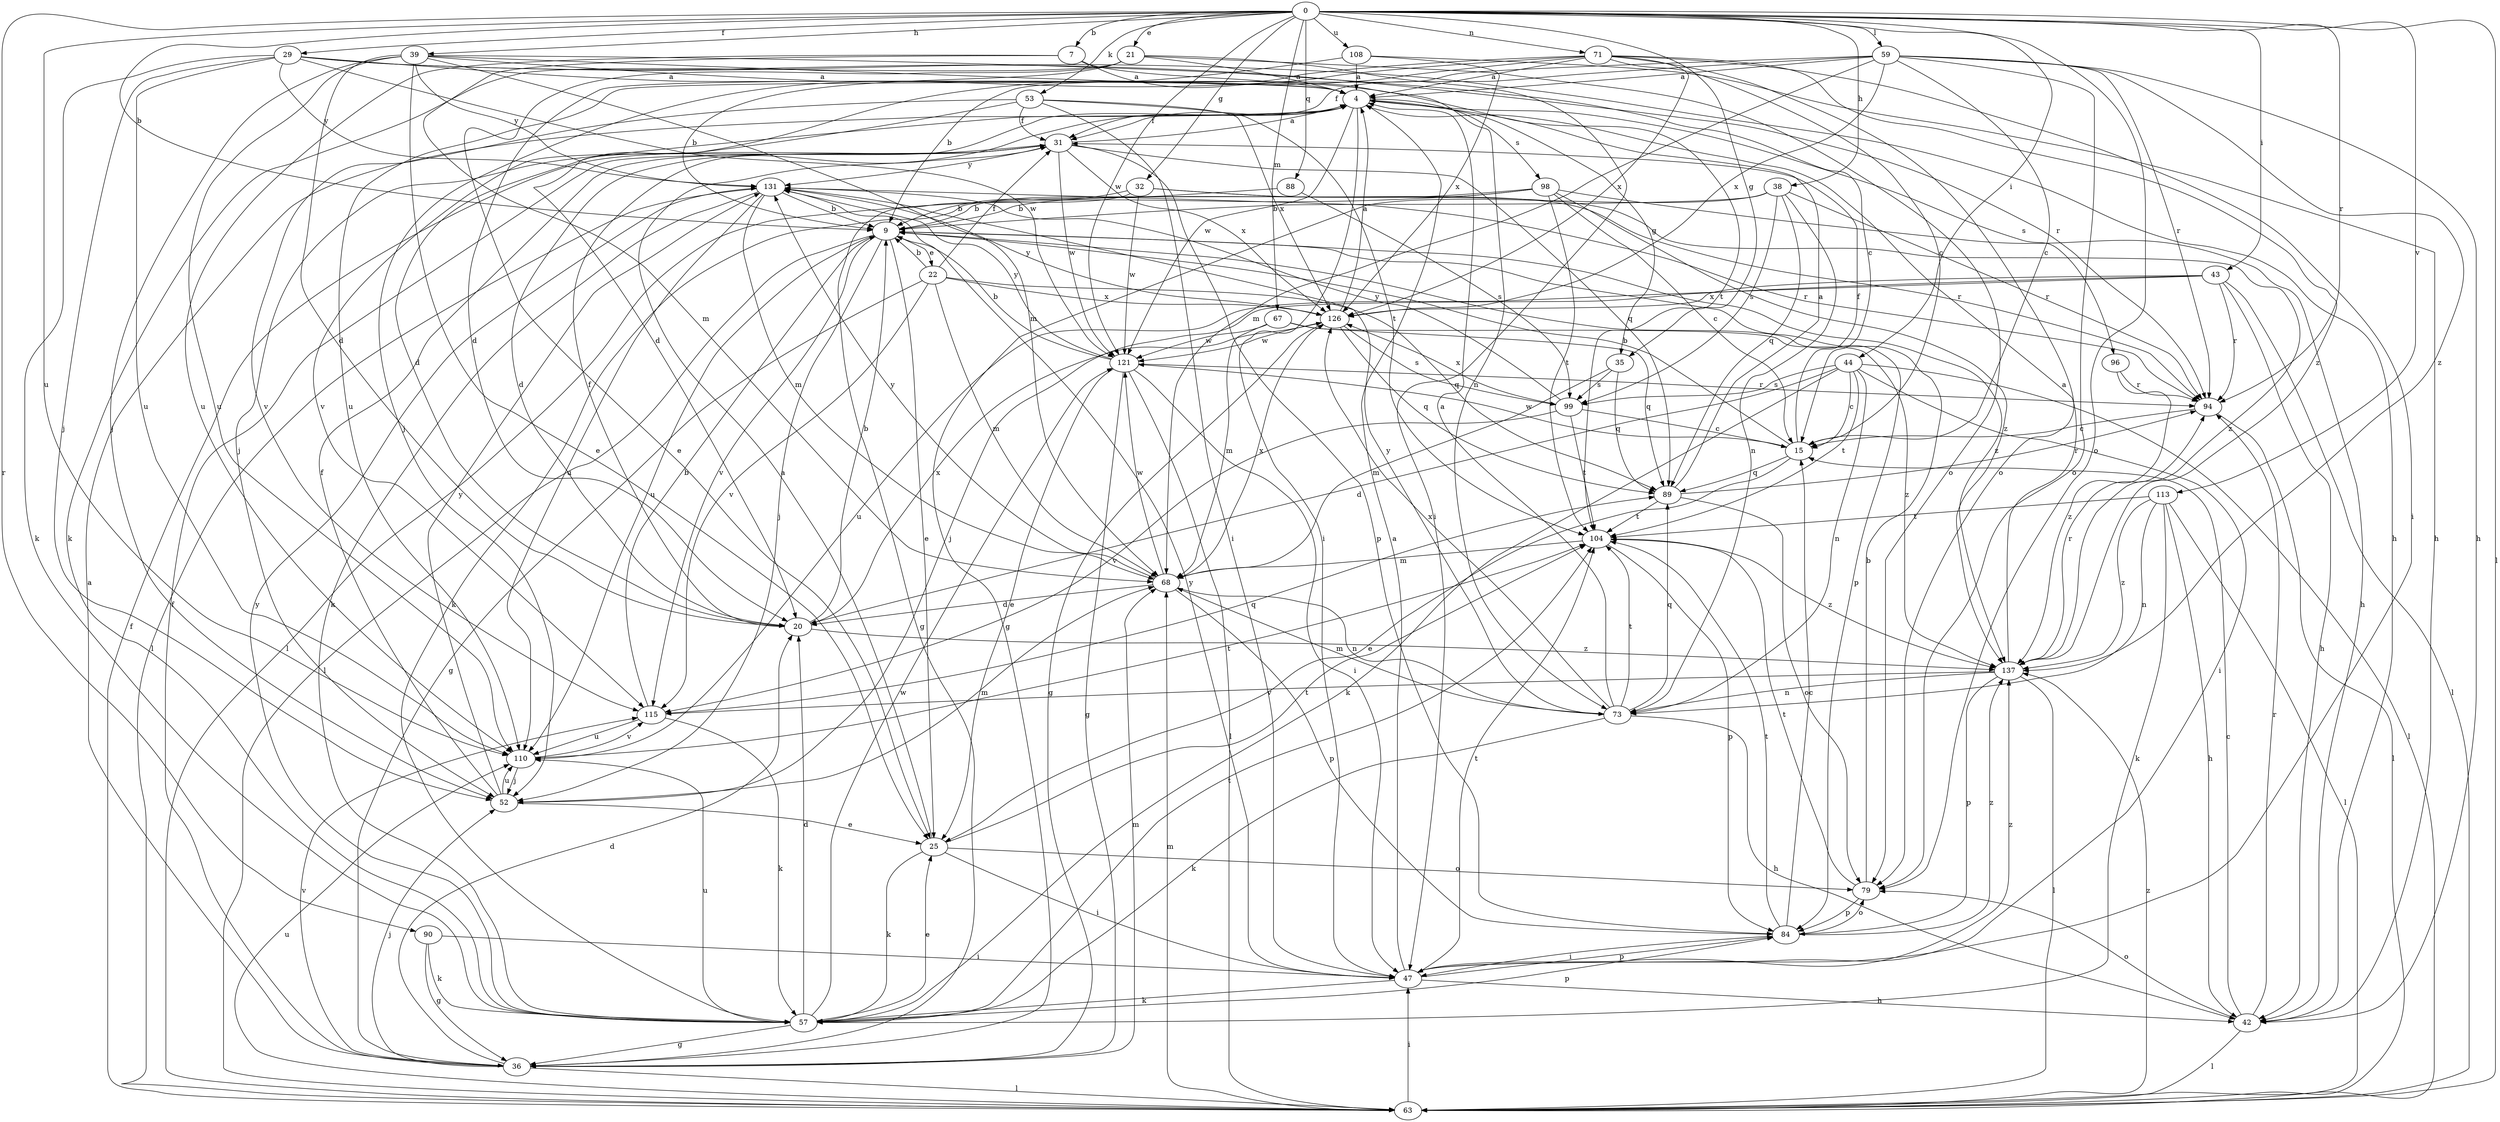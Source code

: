 strict digraph  {
0;
4;
7;
9;
15;
20;
21;
22;
25;
29;
31;
32;
35;
36;
38;
39;
42;
43;
44;
47;
52;
53;
57;
59;
63;
67;
68;
71;
73;
79;
84;
88;
89;
90;
94;
96;
98;
99;
104;
108;
110;
113;
115;
121;
126;
131;
137;
0 -> 7  [label=b];
0 -> 9  [label=b];
0 -> 21  [label=e];
0 -> 29  [label=f];
0 -> 32  [label=g];
0 -> 35  [label=g];
0 -> 38  [label=h];
0 -> 39  [label=h];
0 -> 43  [label=i];
0 -> 44  [label=i];
0 -> 53  [label=k];
0 -> 59  [label=l];
0 -> 63  [label=l];
0 -> 67  [label=m];
0 -> 71  [label=n];
0 -> 79  [label=o];
0 -> 88  [label=q];
0 -> 90  [label=r];
0 -> 94  [label=r];
0 -> 108  [label=u];
0 -> 110  [label=u];
0 -> 113  [label=v];
0 -> 121  [label=w];
4 -> 31  [label=f];
4 -> 35  [label=g];
4 -> 47  [label=i];
4 -> 52  [label=j];
4 -> 96  [label=s];
4 -> 98  [label=s];
4 -> 115  [label=v];
4 -> 121  [label=w];
7 -> 4  [label=a];
7 -> 68  [label=m];
7 -> 73  [label=n];
7 -> 110  [label=u];
9 -> 22  [label=e];
9 -> 25  [label=e];
9 -> 52  [label=j];
9 -> 63  [label=l];
9 -> 84  [label=p];
9 -> 110  [label=u];
9 -> 115  [label=v];
9 -> 137  [label=z];
15 -> 9  [label=b];
15 -> 25  [label=e];
15 -> 31  [label=f];
15 -> 89  [label=q];
15 -> 121  [label=w];
20 -> 9  [label=b];
20 -> 31  [label=f];
20 -> 126  [label=x];
20 -> 137  [label=z];
21 -> 4  [label=a];
21 -> 9  [label=b];
21 -> 25  [label=e];
21 -> 47  [label=i];
21 -> 57  [label=k];
21 -> 79  [label=o];
22 -> 9  [label=b];
22 -> 31  [label=f];
22 -> 36  [label=g];
22 -> 68  [label=m];
22 -> 89  [label=q];
22 -> 115  [label=v];
22 -> 126  [label=x];
25 -> 4  [label=a];
25 -> 47  [label=i];
25 -> 57  [label=k];
25 -> 79  [label=o];
25 -> 104  [label=t];
29 -> 4  [label=a];
29 -> 42  [label=h];
29 -> 52  [label=j];
29 -> 57  [label=k];
29 -> 94  [label=r];
29 -> 110  [label=u];
29 -> 121  [label=w];
29 -> 131  [label=y];
31 -> 4  [label=a];
31 -> 20  [label=d];
31 -> 84  [label=p];
31 -> 89  [label=q];
31 -> 121  [label=w];
31 -> 126  [label=x];
31 -> 131  [label=y];
32 -> 9  [label=b];
32 -> 36  [label=g];
32 -> 94  [label=r];
32 -> 121  [label=w];
32 -> 137  [label=z];
35 -> 68  [label=m];
35 -> 89  [label=q];
35 -> 99  [label=s];
36 -> 4  [label=a];
36 -> 20  [label=d];
36 -> 31  [label=f];
36 -> 52  [label=j];
36 -> 63  [label=l];
36 -> 68  [label=m];
36 -> 115  [label=v];
38 -> 9  [label=b];
38 -> 36  [label=g];
38 -> 73  [label=n];
38 -> 89  [label=q];
38 -> 94  [label=r];
38 -> 99  [label=s];
39 -> 4  [label=a];
39 -> 15  [label=c];
39 -> 20  [label=d];
39 -> 25  [label=e];
39 -> 52  [label=j];
39 -> 68  [label=m];
39 -> 104  [label=t];
39 -> 110  [label=u];
39 -> 131  [label=y];
42 -> 15  [label=c];
42 -> 63  [label=l];
42 -> 79  [label=o];
42 -> 94  [label=r];
43 -> 42  [label=h];
43 -> 52  [label=j];
43 -> 63  [label=l];
43 -> 94  [label=r];
43 -> 110  [label=u];
43 -> 126  [label=x];
44 -> 15  [label=c];
44 -> 20  [label=d];
44 -> 47  [label=i];
44 -> 57  [label=k];
44 -> 63  [label=l];
44 -> 73  [label=n];
44 -> 99  [label=s];
44 -> 104  [label=t];
47 -> 4  [label=a];
47 -> 42  [label=h];
47 -> 57  [label=k];
47 -> 84  [label=p];
47 -> 104  [label=t];
47 -> 131  [label=y];
47 -> 137  [label=z];
52 -> 25  [label=e];
52 -> 31  [label=f];
52 -> 68  [label=m];
52 -> 110  [label=u];
52 -> 131  [label=y];
53 -> 20  [label=d];
53 -> 31  [label=f];
53 -> 47  [label=i];
53 -> 104  [label=t];
53 -> 115  [label=v];
53 -> 126  [label=x];
57 -> 20  [label=d];
57 -> 25  [label=e];
57 -> 36  [label=g];
57 -> 84  [label=p];
57 -> 104  [label=t];
57 -> 110  [label=u];
57 -> 121  [label=w];
57 -> 131  [label=y];
59 -> 4  [label=a];
59 -> 9  [label=b];
59 -> 15  [label=c];
59 -> 31  [label=f];
59 -> 42  [label=h];
59 -> 68  [label=m];
59 -> 79  [label=o];
59 -> 94  [label=r];
59 -> 126  [label=x];
59 -> 137  [label=z];
63 -> 31  [label=f];
63 -> 47  [label=i];
63 -> 68  [label=m];
63 -> 110  [label=u];
63 -> 137  [label=z];
67 -> 68  [label=m];
67 -> 89  [label=q];
67 -> 121  [label=w];
67 -> 137  [label=z];
68 -> 20  [label=d];
68 -> 73  [label=n];
68 -> 84  [label=p];
68 -> 121  [label=w];
68 -> 126  [label=x];
68 -> 131  [label=y];
71 -> 4  [label=a];
71 -> 15  [label=c];
71 -> 20  [label=d];
71 -> 47  [label=i];
71 -> 52  [label=j];
71 -> 79  [label=o];
71 -> 110  [label=u];
71 -> 126  [label=x];
71 -> 137  [label=z];
73 -> 4  [label=a];
73 -> 42  [label=h];
73 -> 57  [label=k];
73 -> 68  [label=m];
73 -> 89  [label=q];
73 -> 104  [label=t];
73 -> 126  [label=x];
73 -> 131  [label=y];
79 -> 9  [label=b];
79 -> 84  [label=p];
79 -> 104  [label=t];
84 -> 15  [label=c];
84 -> 47  [label=i];
84 -> 79  [label=o];
84 -> 104  [label=t];
84 -> 137  [label=z];
88 -> 9  [label=b];
88 -> 99  [label=s];
89 -> 4  [label=a];
89 -> 79  [label=o];
89 -> 94  [label=r];
89 -> 104  [label=t];
90 -> 36  [label=g];
90 -> 47  [label=i];
90 -> 57  [label=k];
94 -> 15  [label=c];
94 -> 63  [label=l];
96 -> 94  [label=r];
96 -> 137  [label=z];
98 -> 9  [label=b];
98 -> 15  [label=c];
98 -> 42  [label=h];
98 -> 57  [label=k];
98 -> 63  [label=l];
98 -> 104  [label=t];
98 -> 137  [label=z];
99 -> 15  [label=c];
99 -> 104  [label=t];
99 -> 115  [label=v];
99 -> 126  [label=x];
99 -> 131  [label=y];
104 -> 68  [label=m];
104 -> 84  [label=p];
104 -> 137  [label=z];
108 -> 4  [label=a];
108 -> 20  [label=d];
108 -> 42  [label=h];
108 -> 126  [label=x];
110 -> 52  [label=j];
110 -> 104  [label=t];
110 -> 115  [label=v];
113 -> 42  [label=h];
113 -> 57  [label=k];
113 -> 63  [label=l];
113 -> 73  [label=n];
113 -> 104  [label=t];
113 -> 137  [label=z];
115 -> 9  [label=b];
115 -> 57  [label=k];
115 -> 89  [label=q];
115 -> 110  [label=u];
121 -> 9  [label=b];
121 -> 25  [label=e];
121 -> 36  [label=g];
121 -> 47  [label=i];
121 -> 63  [label=l];
121 -> 94  [label=r];
121 -> 131  [label=y];
126 -> 4  [label=a];
126 -> 36  [label=g];
126 -> 89  [label=q];
126 -> 99  [label=s];
126 -> 121  [label=w];
126 -> 131  [label=y];
131 -> 9  [label=b];
131 -> 57  [label=k];
131 -> 63  [label=l];
131 -> 68  [label=m];
131 -> 94  [label=r];
131 -> 110  [label=u];
137 -> 4  [label=a];
137 -> 63  [label=l];
137 -> 73  [label=n];
137 -> 84  [label=p];
137 -> 94  [label=r];
137 -> 115  [label=v];
}

